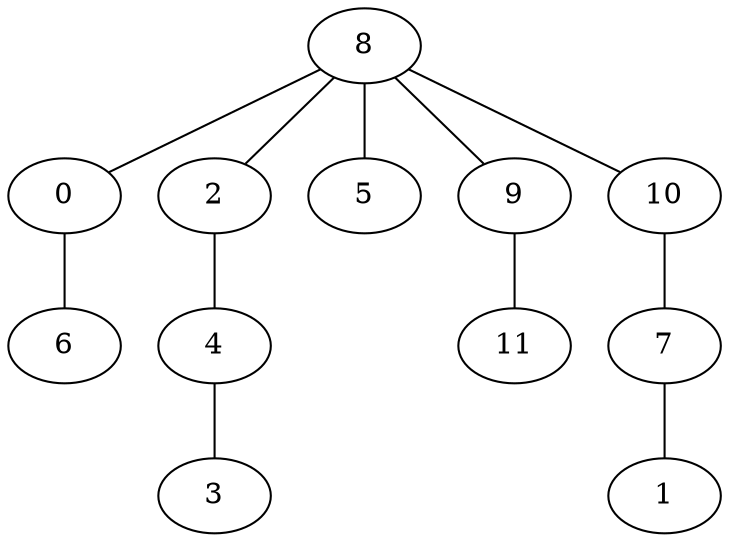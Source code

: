 strict graph "" {
	8 -- 0;
	8 -- 2;
	8 -- 5;
	8 -- 9;
	8 -- 10;
	0 -- 6;
	2 -- 4;
	9 -- 11;
	10 -- 7;
	7 -- 1;
	4 -- 3;
}
